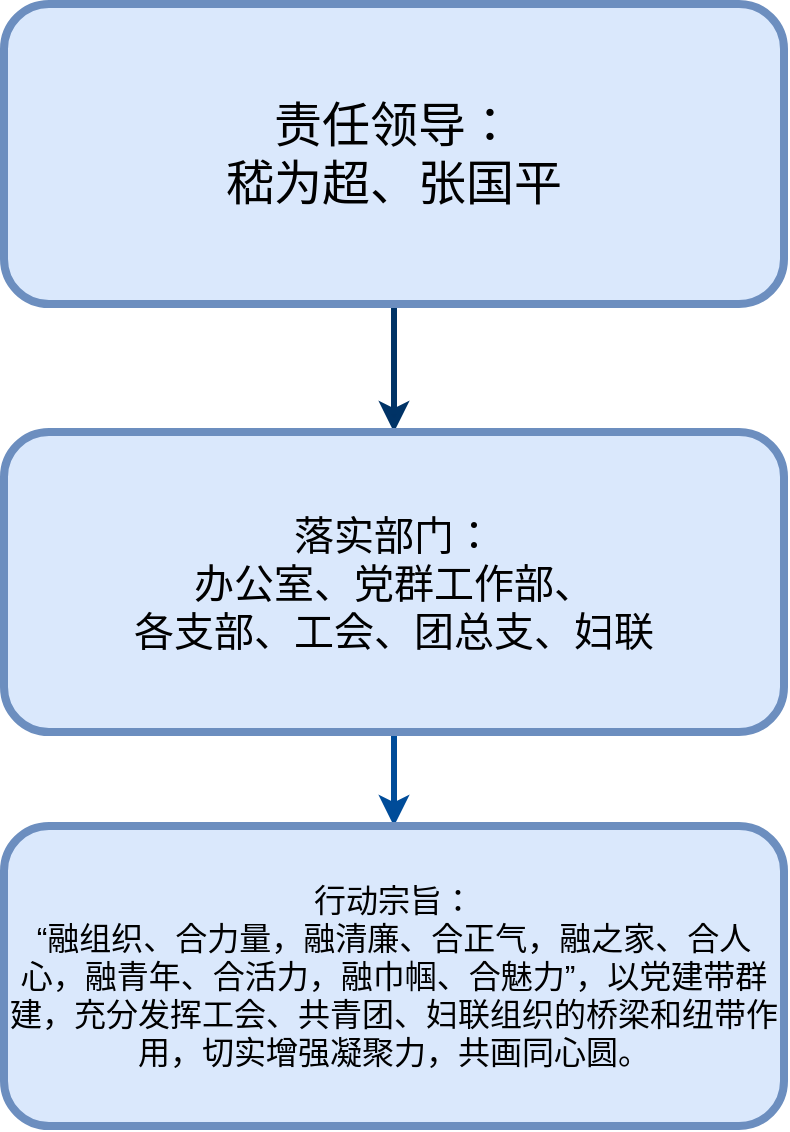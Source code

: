 <mxfile version="20.0.4" type="github">
  <diagram id="PPw8GWViSRUzQ8mNB2-8" name="Page-1">
    <mxGraphModel dx="1221" dy="681" grid="0" gridSize="10" guides="1" tooltips="1" connect="1" arrows="1" fold="1" page="1" pageScale="1" pageWidth="827" pageHeight="1169" math="0" shadow="0">
      <root>
        <mxCell id="0" />
        <mxCell id="1" parent="0" />
        <mxCell id="2_HXgs81OiIyf4aAsGRo-5" value="" style="edgeStyle=orthogonalEdgeStyle;rounded=0;orthogonalLoop=1;jettySize=auto;html=1;fontSize=16;strokeColor=#003366;strokeWidth=3;" edge="1" parent="1" source="2_HXgs81OiIyf4aAsGRo-1" target="2_HXgs81OiIyf4aAsGRo-2">
          <mxGeometry relative="1" as="geometry" />
        </mxCell>
        <mxCell id="2_HXgs81OiIyf4aAsGRo-1" value="责任领导：&lt;br&gt;嵇为超、张国平" style="rounded=1;whiteSpace=wrap;html=1;fillColor=#dae8fc;strokeColor=#6c8ebf;fontSize=24;strokeWidth=4;" vertex="1" parent="1">
          <mxGeometry x="190" y="80" width="390" height="150" as="geometry" />
        </mxCell>
        <mxCell id="2_HXgs81OiIyf4aAsGRo-4" value="" style="edgeStyle=orthogonalEdgeStyle;rounded=0;orthogonalLoop=1;jettySize=auto;html=1;fontSize=16;strokeColor=#004C99;strokeWidth=3;" edge="1" parent="1" source="2_HXgs81OiIyf4aAsGRo-2" target="2_HXgs81OiIyf4aAsGRo-3">
          <mxGeometry relative="1" as="geometry" />
        </mxCell>
        <mxCell id="2_HXgs81OiIyf4aAsGRo-2" value="落实部门：&lt;br&gt;办公室、党群工作部、&lt;br&gt;各支部、工会、团总支、妇联" style="rounded=1;whiteSpace=wrap;html=1;fillColor=#dae8fc;strokeColor=#6c8ebf;fontSize=20;strokeWidth=4;" vertex="1" parent="1">
          <mxGeometry x="190" y="294" width="390" height="150" as="geometry" />
        </mxCell>
        <mxCell id="2_HXgs81OiIyf4aAsGRo-3" value="行动宗旨：&lt;br style=&quot;font-size: 16px;&quot;&gt;“融组织、合力量，融清廉、合正气，融之家、合人心，融青年、合活力，融巾帼、合魅力”，以党建带群建，充分发挥工会、共青团、妇联组织的桥梁和纽带作用，切实增强凝聚力，共画同心圆。" style="rounded=1;whiteSpace=wrap;html=1;fillColor=#dae8fc;strokeColor=#6c8ebf;fontSize=16;strokeWidth=4;" vertex="1" parent="1">
          <mxGeometry x="190" y="491" width="390" height="150" as="geometry" />
        </mxCell>
      </root>
    </mxGraphModel>
  </diagram>
</mxfile>
